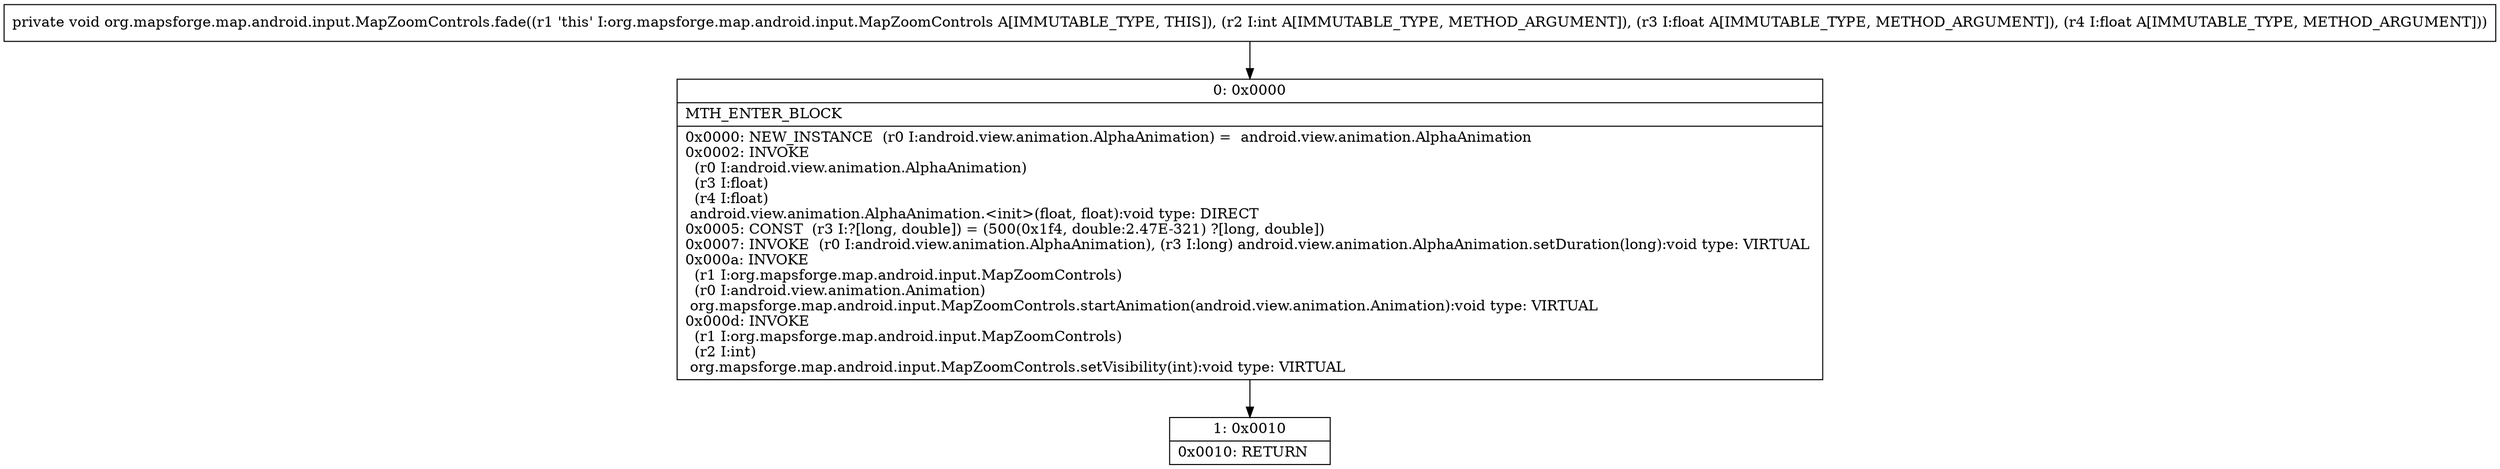 digraph "CFG fororg.mapsforge.map.android.input.MapZoomControls.fade(IFF)V" {
Node_0 [shape=record,label="{0\:\ 0x0000|MTH_ENTER_BLOCK\l|0x0000: NEW_INSTANCE  (r0 I:android.view.animation.AlphaAnimation) =  android.view.animation.AlphaAnimation \l0x0002: INVOKE  \l  (r0 I:android.view.animation.AlphaAnimation)\l  (r3 I:float)\l  (r4 I:float)\l android.view.animation.AlphaAnimation.\<init\>(float, float):void type: DIRECT \l0x0005: CONST  (r3 I:?[long, double]) = (500(0x1f4, double:2.47E\-321) ?[long, double]) \l0x0007: INVOKE  (r0 I:android.view.animation.AlphaAnimation), (r3 I:long) android.view.animation.AlphaAnimation.setDuration(long):void type: VIRTUAL \l0x000a: INVOKE  \l  (r1 I:org.mapsforge.map.android.input.MapZoomControls)\l  (r0 I:android.view.animation.Animation)\l org.mapsforge.map.android.input.MapZoomControls.startAnimation(android.view.animation.Animation):void type: VIRTUAL \l0x000d: INVOKE  \l  (r1 I:org.mapsforge.map.android.input.MapZoomControls)\l  (r2 I:int)\l org.mapsforge.map.android.input.MapZoomControls.setVisibility(int):void type: VIRTUAL \l}"];
Node_1 [shape=record,label="{1\:\ 0x0010|0x0010: RETURN   \l}"];
MethodNode[shape=record,label="{private void org.mapsforge.map.android.input.MapZoomControls.fade((r1 'this' I:org.mapsforge.map.android.input.MapZoomControls A[IMMUTABLE_TYPE, THIS]), (r2 I:int A[IMMUTABLE_TYPE, METHOD_ARGUMENT]), (r3 I:float A[IMMUTABLE_TYPE, METHOD_ARGUMENT]), (r4 I:float A[IMMUTABLE_TYPE, METHOD_ARGUMENT])) }"];
MethodNode -> Node_0;
Node_0 -> Node_1;
}

